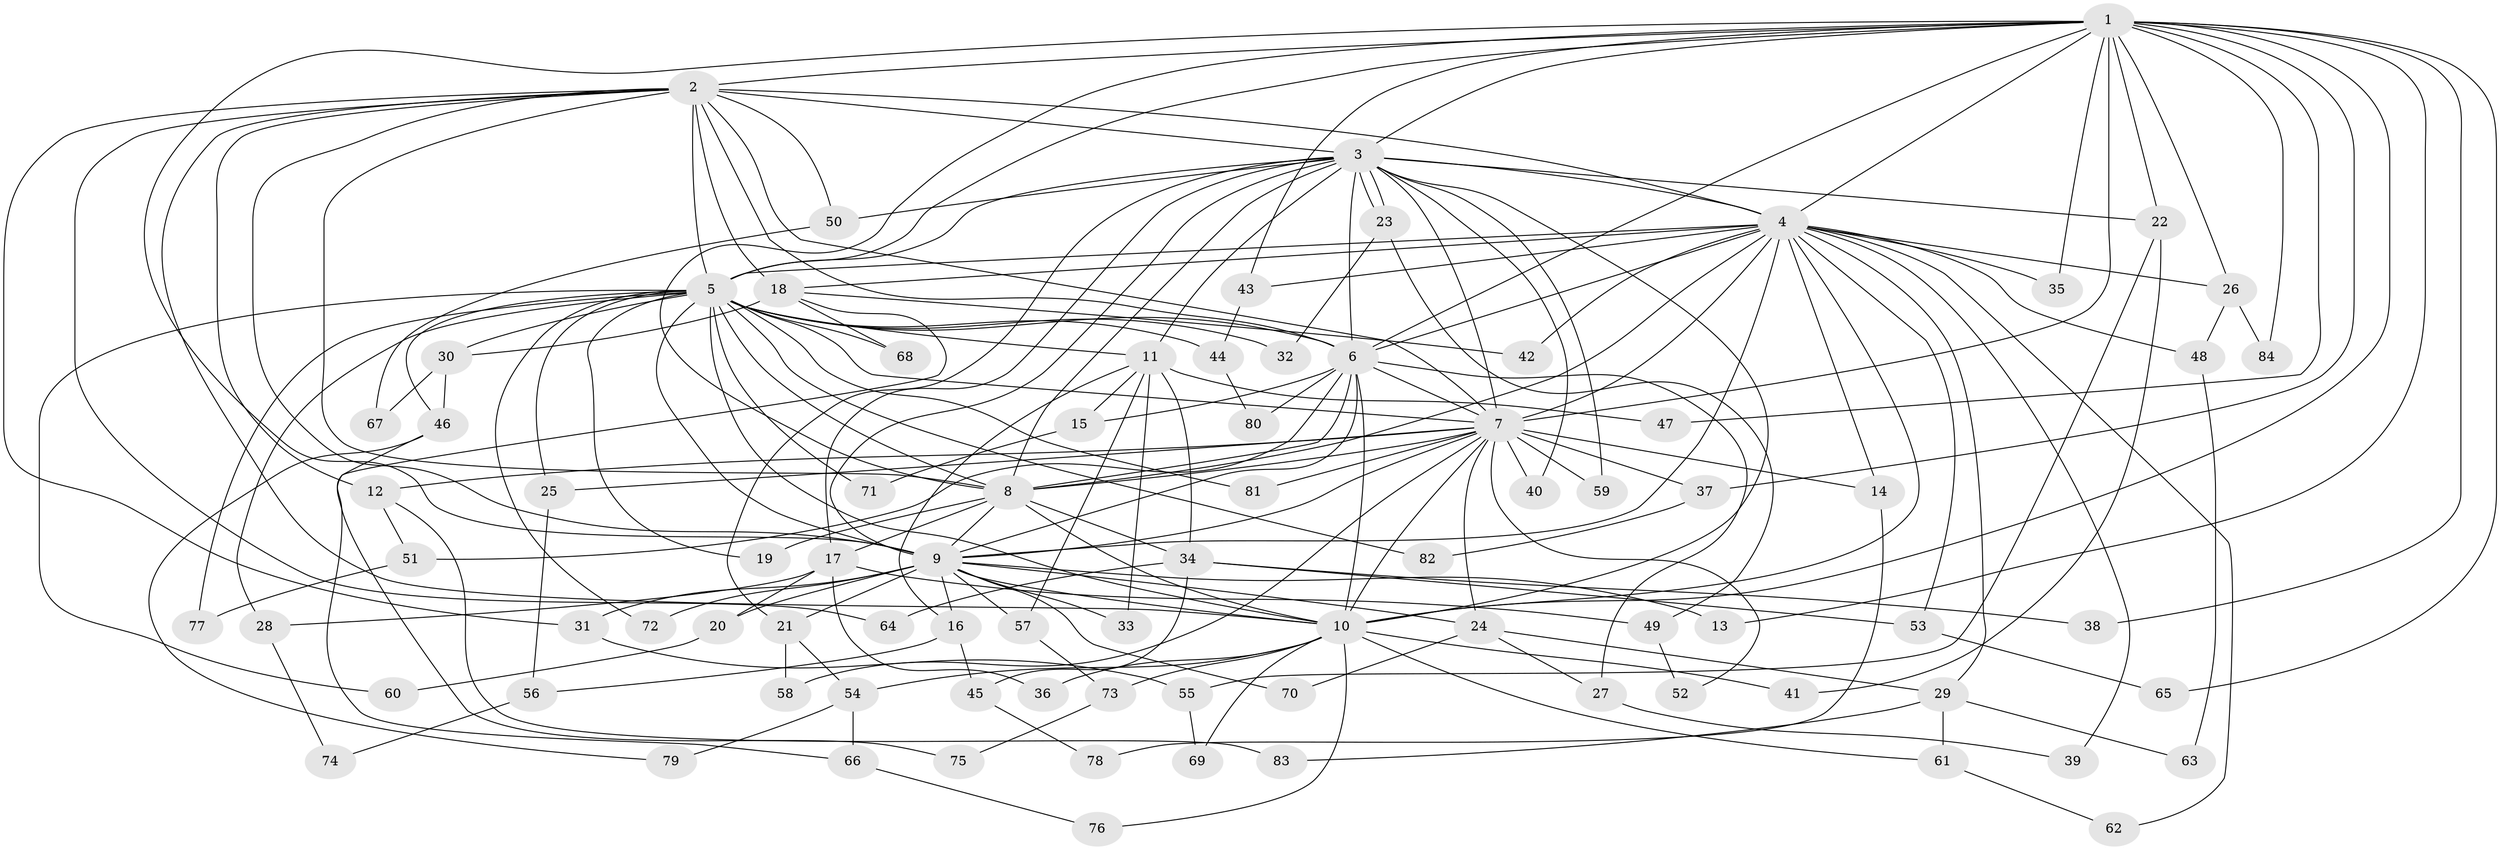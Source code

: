 // coarse degree distribution, {13: 0.037037037037037035, 19: 0.037037037037037035, 14: 0.07407407407407407, 8: 0.07407407407407407, 5: 0.25925925925925924, 7: 0.07407407407407407, 4: 0.18518518518518517, 6: 0.037037037037037035, 3: 0.18518518518518517, 2: 0.037037037037037035}
// Generated by graph-tools (version 1.1) at 2025/49/03/04/25 22:49:45]
// undirected, 84 vertices, 193 edges
graph export_dot {
  node [color=gray90,style=filled];
  1;
  2;
  3;
  4;
  5;
  6;
  7;
  8;
  9;
  10;
  11;
  12;
  13;
  14;
  15;
  16;
  17;
  18;
  19;
  20;
  21;
  22;
  23;
  24;
  25;
  26;
  27;
  28;
  29;
  30;
  31;
  32;
  33;
  34;
  35;
  36;
  37;
  38;
  39;
  40;
  41;
  42;
  43;
  44;
  45;
  46;
  47;
  48;
  49;
  50;
  51;
  52;
  53;
  54;
  55;
  56;
  57;
  58;
  59;
  60;
  61;
  62;
  63;
  64;
  65;
  66;
  67;
  68;
  69;
  70;
  71;
  72;
  73;
  74;
  75;
  76;
  77;
  78;
  79;
  80;
  81;
  82;
  83;
  84;
  1 -- 2;
  1 -- 3;
  1 -- 4;
  1 -- 5;
  1 -- 6;
  1 -- 7;
  1 -- 8;
  1 -- 9;
  1 -- 10;
  1 -- 13;
  1 -- 22;
  1 -- 26;
  1 -- 35;
  1 -- 37;
  1 -- 38;
  1 -- 43;
  1 -- 47;
  1 -- 65;
  1 -- 84;
  2 -- 3;
  2 -- 4;
  2 -- 5;
  2 -- 6;
  2 -- 7;
  2 -- 8;
  2 -- 9;
  2 -- 10;
  2 -- 12;
  2 -- 18;
  2 -- 31;
  2 -- 50;
  2 -- 64;
  3 -- 4;
  3 -- 5;
  3 -- 6;
  3 -- 7;
  3 -- 8;
  3 -- 9;
  3 -- 10;
  3 -- 11;
  3 -- 17;
  3 -- 21;
  3 -- 22;
  3 -- 23;
  3 -- 23;
  3 -- 40;
  3 -- 50;
  3 -- 59;
  4 -- 5;
  4 -- 6;
  4 -- 7;
  4 -- 8;
  4 -- 9;
  4 -- 10;
  4 -- 14;
  4 -- 18;
  4 -- 26;
  4 -- 29;
  4 -- 35;
  4 -- 39;
  4 -- 42;
  4 -- 43;
  4 -- 48;
  4 -- 53;
  4 -- 62;
  5 -- 6;
  5 -- 7;
  5 -- 8;
  5 -- 9;
  5 -- 10;
  5 -- 11;
  5 -- 19;
  5 -- 25;
  5 -- 28;
  5 -- 30;
  5 -- 32;
  5 -- 44;
  5 -- 46;
  5 -- 60;
  5 -- 68;
  5 -- 71;
  5 -- 72;
  5 -- 77;
  5 -- 81;
  5 -- 82;
  6 -- 7;
  6 -- 8;
  6 -- 9;
  6 -- 10;
  6 -- 15;
  6 -- 27;
  6 -- 51;
  6 -- 80;
  7 -- 8;
  7 -- 9;
  7 -- 10;
  7 -- 12;
  7 -- 14;
  7 -- 24;
  7 -- 25;
  7 -- 37;
  7 -- 40;
  7 -- 52;
  7 -- 58;
  7 -- 59;
  7 -- 81;
  8 -- 9;
  8 -- 10;
  8 -- 17;
  8 -- 19;
  8 -- 34;
  9 -- 10;
  9 -- 13;
  9 -- 16;
  9 -- 20;
  9 -- 21;
  9 -- 24;
  9 -- 31;
  9 -- 33;
  9 -- 57;
  9 -- 70;
  9 -- 72;
  10 -- 36;
  10 -- 41;
  10 -- 54;
  10 -- 61;
  10 -- 69;
  10 -- 73;
  10 -- 76;
  11 -- 15;
  11 -- 16;
  11 -- 33;
  11 -- 34;
  11 -- 47;
  11 -- 57;
  12 -- 51;
  12 -- 83;
  14 -- 78;
  15 -- 71;
  16 -- 45;
  16 -- 56;
  17 -- 20;
  17 -- 28;
  17 -- 36;
  17 -- 49;
  18 -- 30;
  18 -- 42;
  18 -- 66;
  18 -- 68;
  20 -- 60;
  21 -- 54;
  21 -- 58;
  22 -- 41;
  22 -- 55;
  23 -- 32;
  23 -- 49;
  24 -- 27;
  24 -- 29;
  24 -- 70;
  25 -- 56;
  26 -- 48;
  26 -- 84;
  27 -- 39;
  28 -- 74;
  29 -- 61;
  29 -- 63;
  29 -- 83;
  30 -- 46;
  30 -- 67;
  31 -- 55;
  34 -- 38;
  34 -- 45;
  34 -- 53;
  34 -- 64;
  37 -- 82;
  43 -- 44;
  44 -- 80;
  45 -- 78;
  46 -- 75;
  46 -- 79;
  48 -- 63;
  49 -- 52;
  50 -- 67;
  51 -- 77;
  53 -- 65;
  54 -- 66;
  54 -- 79;
  55 -- 69;
  56 -- 74;
  57 -- 73;
  61 -- 62;
  66 -- 76;
  73 -- 75;
}
